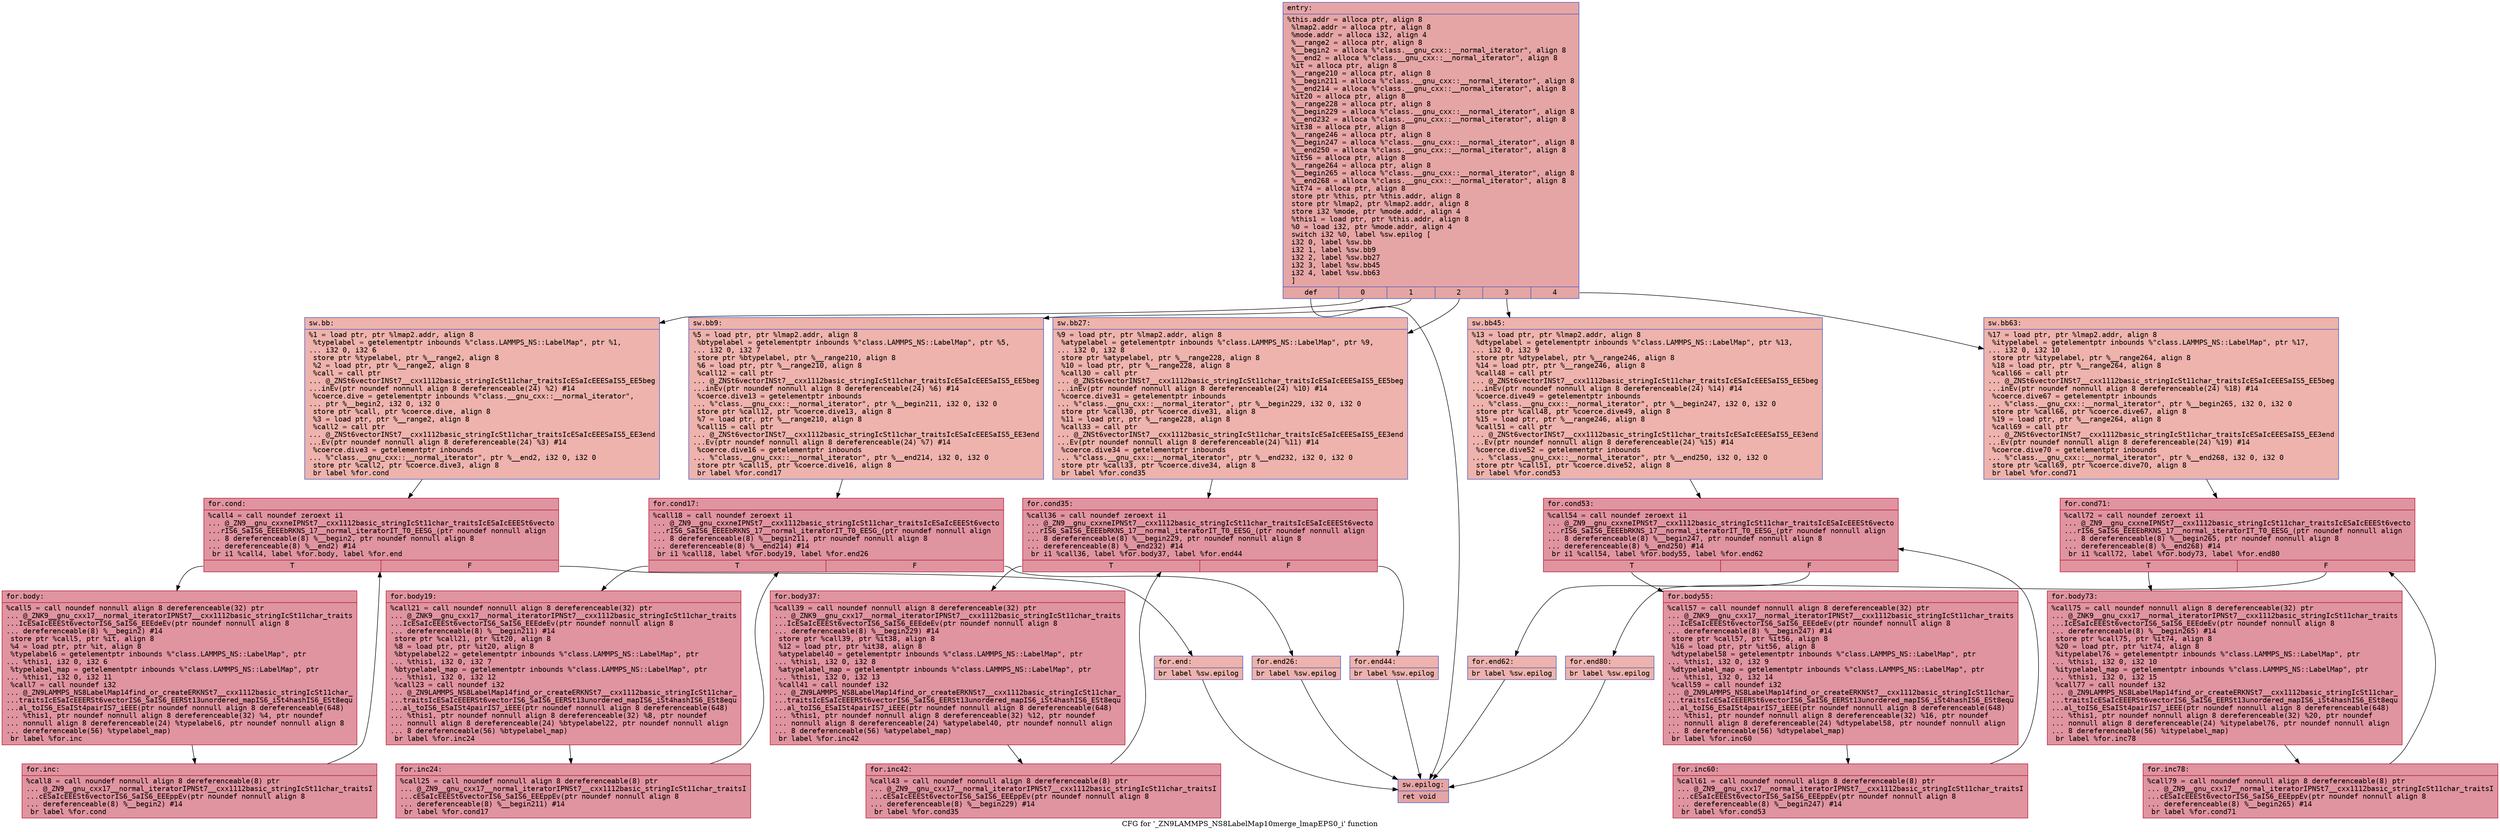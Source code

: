 digraph "CFG for '_ZN9LAMMPS_NS8LabelMap10merge_lmapEPS0_i' function" {
	label="CFG for '_ZN9LAMMPS_NS8LabelMap10merge_lmapEPS0_i' function";

	Node0x55bfca0b3600 [shape=record,color="#3d50c3ff", style=filled, fillcolor="#c5333470" fontname="Courier",label="{entry:\l|  %this.addr = alloca ptr, align 8\l  %lmap2.addr = alloca ptr, align 8\l  %mode.addr = alloca i32, align 4\l  %__range2 = alloca ptr, align 8\l  %__begin2 = alloca %\"class.__gnu_cxx::__normal_iterator\", align 8\l  %__end2 = alloca %\"class.__gnu_cxx::__normal_iterator\", align 8\l  %it = alloca ptr, align 8\l  %__range210 = alloca ptr, align 8\l  %__begin211 = alloca %\"class.__gnu_cxx::__normal_iterator\", align 8\l  %__end214 = alloca %\"class.__gnu_cxx::__normal_iterator\", align 8\l  %it20 = alloca ptr, align 8\l  %__range228 = alloca ptr, align 8\l  %__begin229 = alloca %\"class.__gnu_cxx::__normal_iterator\", align 8\l  %__end232 = alloca %\"class.__gnu_cxx::__normal_iterator\", align 8\l  %it38 = alloca ptr, align 8\l  %__range246 = alloca ptr, align 8\l  %__begin247 = alloca %\"class.__gnu_cxx::__normal_iterator\", align 8\l  %__end250 = alloca %\"class.__gnu_cxx::__normal_iterator\", align 8\l  %it56 = alloca ptr, align 8\l  %__range264 = alloca ptr, align 8\l  %__begin265 = alloca %\"class.__gnu_cxx::__normal_iterator\", align 8\l  %__end268 = alloca %\"class.__gnu_cxx::__normal_iterator\", align 8\l  %it74 = alloca ptr, align 8\l  store ptr %this, ptr %this.addr, align 8\l  store ptr %lmap2, ptr %lmap2.addr, align 8\l  store i32 %mode, ptr %mode.addr, align 4\l  %this1 = load ptr, ptr %this.addr, align 8\l  %0 = load i32, ptr %mode.addr, align 4\l  switch i32 %0, label %sw.epilog [\l    i32 0, label %sw.bb\l    i32 1, label %sw.bb9\l    i32 2, label %sw.bb27\l    i32 3, label %sw.bb45\l    i32 4, label %sw.bb63\l  ]\l|{<s0>def|<s1>0|<s2>1|<s3>2|<s4>3|<s5>4}}"];
	Node0x55bfca0b3600:s0 -> Node0x55bfca0b4be0[tooltip="entry -> sw.epilog\nProbability 16.67%" ];
	Node0x55bfca0b3600:s1 -> Node0x55bfca0b4c30[tooltip="entry -> sw.bb\nProbability 16.67%" ];
	Node0x55bfca0b3600:s2 -> Node0x55bfca0b4d00[tooltip="entry -> sw.bb9\nProbability 16.67%" ];
	Node0x55bfca0b3600:s3 -> Node0x55bfca0b4dd0[tooltip="entry -> sw.bb27\nProbability 16.67%" ];
	Node0x55bfca0b3600:s4 -> Node0x55bfca0b4ea0[tooltip="entry -> sw.bb45\nProbability 16.67%" ];
	Node0x55bfca0b3600:s5 -> Node0x55bfca0b4f70[tooltip="entry -> sw.bb63\nProbability 16.67%" ];
	Node0x55bfca0b4c30 [shape=record,color="#3d50c3ff", style=filled, fillcolor="#d6524470" fontname="Courier",label="{sw.bb:\l|  %1 = load ptr, ptr %lmap2.addr, align 8\l  %typelabel = getelementptr inbounds %\"class.LAMMPS_NS::LabelMap\", ptr %1,\l... i32 0, i32 6\l  store ptr %typelabel, ptr %__range2, align 8\l  %2 = load ptr, ptr %__range2, align 8\l  %call = call ptr\l... @_ZNSt6vectorINSt7__cxx1112basic_stringIcSt11char_traitsIcESaIcEEESaIS5_EE5beg\l...inEv(ptr noundef nonnull align 8 dereferenceable(24) %2) #14\l  %coerce.dive = getelementptr inbounds %\"class.__gnu_cxx::__normal_iterator\",\l... ptr %__begin2, i32 0, i32 0\l  store ptr %call, ptr %coerce.dive, align 8\l  %3 = load ptr, ptr %__range2, align 8\l  %call2 = call ptr\l... @_ZNSt6vectorINSt7__cxx1112basic_stringIcSt11char_traitsIcESaIcEEESaIS5_EE3end\l...Ev(ptr noundef nonnull align 8 dereferenceable(24) %3) #14\l  %coerce.dive3 = getelementptr inbounds\l... %\"class.__gnu_cxx::__normal_iterator\", ptr %__end2, i32 0, i32 0\l  store ptr %call2, ptr %coerce.dive3, align 8\l  br label %for.cond\l}"];
	Node0x55bfca0b4c30 -> Node0x55bfca0b5b20[tooltip="sw.bb -> for.cond\nProbability 100.00%" ];
	Node0x55bfca0b5b20 [shape=record,color="#b70d28ff", style=filled, fillcolor="#b70d2870" fontname="Courier",label="{for.cond:\l|  %call4 = call noundef zeroext i1\l... @_ZN9__gnu_cxxneIPNSt7__cxx1112basic_stringIcSt11char_traitsIcESaIcEEESt6vecto\l...rIS6_SaIS6_EEEEbRKNS_17__normal_iteratorIT_T0_EESG_(ptr noundef nonnull align\l... 8 dereferenceable(8) %__begin2, ptr noundef nonnull align 8\l... dereferenceable(8) %__end2) #14\l  br i1 %call4, label %for.body, label %for.end\l|{<s0>T|<s1>F}}"];
	Node0x55bfca0b5b20:s0 -> Node0x55bfca0b5ea0[tooltip="for.cond -> for.body\nProbability 96.88%" ];
	Node0x55bfca0b5b20:s1 -> Node0x55bfca0b5f20[tooltip="for.cond -> for.end\nProbability 3.12%" ];
	Node0x55bfca0b5ea0 [shape=record,color="#b70d28ff", style=filled, fillcolor="#b70d2870" fontname="Courier",label="{for.body:\l|  %call5 = call noundef nonnull align 8 dereferenceable(32) ptr\l... @_ZNK9__gnu_cxx17__normal_iteratorIPNSt7__cxx1112basic_stringIcSt11char_traits\l...IcESaIcEEESt6vectorIS6_SaIS6_EEEdeEv(ptr noundef nonnull align 8\l... dereferenceable(8) %__begin2) #14\l  store ptr %call5, ptr %it, align 8\l  %4 = load ptr, ptr %it, align 8\l  %typelabel6 = getelementptr inbounds %\"class.LAMMPS_NS::LabelMap\", ptr\l... %this1, i32 0, i32 6\l  %typelabel_map = getelementptr inbounds %\"class.LAMMPS_NS::LabelMap\", ptr\l... %this1, i32 0, i32 11\l  %call7 = call noundef i32\l... @_ZN9LAMMPS_NS8LabelMap14find_or_createERKNSt7__cxx1112basic_stringIcSt11char_\l...traitsIcESaIcEEERSt6vectorIS6_SaIS6_EERSt13unordered_mapIS6_iSt4hashIS6_ESt8equ\l...al_toIS6_ESaISt4pairIS7_iEEE(ptr noundef nonnull align 8 dereferenceable(648)\l... %this1, ptr noundef nonnull align 8 dereferenceable(32) %4, ptr noundef\l... nonnull align 8 dereferenceable(24) %typelabel6, ptr noundef nonnull align 8\l... dereferenceable(56) %typelabel_map)\l  br label %for.inc\l}"];
	Node0x55bfca0b5ea0 -> Node0x55bfca0b65e0[tooltip="for.body -> for.inc\nProbability 100.00%" ];
	Node0x55bfca0b65e0 [shape=record,color="#b70d28ff", style=filled, fillcolor="#b70d2870" fontname="Courier",label="{for.inc:\l|  %call8 = call noundef nonnull align 8 dereferenceable(8) ptr\l... @_ZN9__gnu_cxx17__normal_iteratorIPNSt7__cxx1112basic_stringIcSt11char_traitsI\l...cESaIcEEESt6vectorIS6_SaIS6_EEEppEv(ptr noundef nonnull align 8\l... dereferenceable(8) %__begin2) #14\l  br label %for.cond\l}"];
	Node0x55bfca0b65e0 -> Node0x55bfca0b5b20[tooltip="for.inc -> for.cond\nProbability 100.00%" ];
	Node0x55bfca0b5f20 [shape=record,color="#3d50c3ff", style=filled, fillcolor="#d6524470" fontname="Courier",label="{for.end:\l|  br label %sw.epilog\l}"];
	Node0x55bfca0b5f20 -> Node0x55bfca0b4be0[tooltip="for.end -> sw.epilog\nProbability 100.00%" ];
	Node0x55bfca0b4d00 [shape=record,color="#3d50c3ff", style=filled, fillcolor="#d6524470" fontname="Courier",label="{sw.bb9:\l|  %5 = load ptr, ptr %lmap2.addr, align 8\l  %btypelabel = getelementptr inbounds %\"class.LAMMPS_NS::LabelMap\", ptr %5,\l... i32 0, i32 7\l  store ptr %btypelabel, ptr %__range210, align 8\l  %6 = load ptr, ptr %__range210, align 8\l  %call12 = call ptr\l... @_ZNSt6vectorINSt7__cxx1112basic_stringIcSt11char_traitsIcESaIcEEESaIS5_EE5beg\l...inEv(ptr noundef nonnull align 8 dereferenceable(24) %6) #14\l  %coerce.dive13 = getelementptr inbounds\l... %\"class.__gnu_cxx::__normal_iterator\", ptr %__begin211, i32 0, i32 0\l  store ptr %call12, ptr %coerce.dive13, align 8\l  %7 = load ptr, ptr %__range210, align 8\l  %call15 = call ptr\l... @_ZNSt6vectorINSt7__cxx1112basic_stringIcSt11char_traitsIcESaIcEEESaIS5_EE3end\l...Ev(ptr noundef nonnull align 8 dereferenceable(24) %7) #14\l  %coerce.dive16 = getelementptr inbounds\l... %\"class.__gnu_cxx::__normal_iterator\", ptr %__end214, i32 0, i32 0\l  store ptr %call15, ptr %coerce.dive16, align 8\l  br label %for.cond17\l}"];
	Node0x55bfca0b4d00 -> Node0x55bfca0b7470[tooltip="sw.bb9 -> for.cond17\nProbability 100.00%" ];
	Node0x55bfca0b7470 [shape=record,color="#b70d28ff", style=filled, fillcolor="#b70d2870" fontname="Courier",label="{for.cond17:\l|  %call18 = call noundef zeroext i1\l... @_ZN9__gnu_cxxneIPNSt7__cxx1112basic_stringIcSt11char_traitsIcESaIcEEESt6vecto\l...rIS6_SaIS6_EEEEbRKNS_17__normal_iteratorIT_T0_EESG_(ptr noundef nonnull align\l... 8 dereferenceable(8) %__begin211, ptr noundef nonnull align 8\l... dereferenceable(8) %__end214) #14\l  br i1 %call18, label %for.body19, label %for.end26\l|{<s0>T|<s1>F}}"];
	Node0x55bfca0b7470:s0 -> Node0x55bfca0b76d0[tooltip="for.cond17 -> for.body19\nProbability 96.88%" ];
	Node0x55bfca0b7470:s1 -> Node0x55bfca0b7750[tooltip="for.cond17 -> for.end26\nProbability 3.12%" ];
	Node0x55bfca0b76d0 [shape=record,color="#b70d28ff", style=filled, fillcolor="#b70d2870" fontname="Courier",label="{for.body19:\l|  %call21 = call noundef nonnull align 8 dereferenceable(32) ptr\l... @_ZNK9__gnu_cxx17__normal_iteratorIPNSt7__cxx1112basic_stringIcSt11char_traits\l...IcESaIcEEESt6vectorIS6_SaIS6_EEEdeEv(ptr noundef nonnull align 8\l... dereferenceable(8) %__begin211) #14\l  store ptr %call21, ptr %it20, align 8\l  %8 = load ptr, ptr %it20, align 8\l  %btypelabel22 = getelementptr inbounds %\"class.LAMMPS_NS::LabelMap\", ptr\l... %this1, i32 0, i32 7\l  %btypelabel_map = getelementptr inbounds %\"class.LAMMPS_NS::LabelMap\", ptr\l... %this1, i32 0, i32 12\l  %call23 = call noundef i32\l... @_ZN9LAMMPS_NS8LabelMap14find_or_createERKNSt7__cxx1112basic_stringIcSt11char_\l...traitsIcESaIcEEERSt6vectorIS6_SaIS6_EERSt13unordered_mapIS6_iSt4hashIS6_ESt8equ\l...al_toIS6_ESaISt4pairIS7_iEEE(ptr noundef nonnull align 8 dereferenceable(648)\l... %this1, ptr noundef nonnull align 8 dereferenceable(32) %8, ptr noundef\l... nonnull align 8 dereferenceable(24) %btypelabel22, ptr noundef nonnull align\l... 8 dereferenceable(56) %btypelabel_map)\l  br label %for.inc24\l}"];
	Node0x55bfca0b76d0 -> Node0x55bfca0b7fa0[tooltip="for.body19 -> for.inc24\nProbability 100.00%" ];
	Node0x55bfca0b7fa0 [shape=record,color="#b70d28ff", style=filled, fillcolor="#b70d2870" fontname="Courier",label="{for.inc24:\l|  %call25 = call noundef nonnull align 8 dereferenceable(8) ptr\l... @_ZN9__gnu_cxx17__normal_iteratorIPNSt7__cxx1112basic_stringIcSt11char_traitsI\l...cESaIcEEESt6vectorIS6_SaIS6_EEEppEv(ptr noundef nonnull align 8\l... dereferenceable(8) %__begin211) #14\l  br label %for.cond17\l}"];
	Node0x55bfca0b7fa0 -> Node0x55bfca0b7470[tooltip="for.inc24 -> for.cond17\nProbability 100.00%" ];
	Node0x55bfca0b7750 [shape=record,color="#3d50c3ff", style=filled, fillcolor="#d6524470" fontname="Courier",label="{for.end26:\l|  br label %sw.epilog\l}"];
	Node0x55bfca0b7750 -> Node0x55bfca0b4be0[tooltip="for.end26 -> sw.epilog\nProbability 100.00%" ];
	Node0x55bfca0b4dd0 [shape=record,color="#3d50c3ff", style=filled, fillcolor="#d6524470" fontname="Courier",label="{sw.bb27:\l|  %9 = load ptr, ptr %lmap2.addr, align 8\l  %atypelabel = getelementptr inbounds %\"class.LAMMPS_NS::LabelMap\", ptr %9,\l... i32 0, i32 8\l  store ptr %atypelabel, ptr %__range228, align 8\l  %10 = load ptr, ptr %__range228, align 8\l  %call30 = call ptr\l... @_ZNSt6vectorINSt7__cxx1112basic_stringIcSt11char_traitsIcESaIcEEESaIS5_EE5beg\l...inEv(ptr noundef nonnull align 8 dereferenceable(24) %10) #14\l  %coerce.dive31 = getelementptr inbounds\l... %\"class.__gnu_cxx::__normal_iterator\", ptr %__begin229, i32 0, i32 0\l  store ptr %call30, ptr %coerce.dive31, align 8\l  %11 = load ptr, ptr %__range228, align 8\l  %call33 = call ptr\l... @_ZNSt6vectorINSt7__cxx1112basic_stringIcSt11char_traitsIcESaIcEEESaIS5_EE3end\l...Ev(ptr noundef nonnull align 8 dereferenceable(24) %11) #14\l  %coerce.dive34 = getelementptr inbounds\l... %\"class.__gnu_cxx::__normal_iterator\", ptr %__end232, i32 0, i32 0\l  store ptr %call33, ptr %coerce.dive34, align 8\l  br label %for.cond35\l}"];
	Node0x55bfca0b4dd0 -> Node0x55bfca0b8a60[tooltip="sw.bb27 -> for.cond35\nProbability 100.00%" ];
	Node0x55bfca0b8a60 [shape=record,color="#b70d28ff", style=filled, fillcolor="#b70d2870" fontname="Courier",label="{for.cond35:\l|  %call36 = call noundef zeroext i1\l... @_ZN9__gnu_cxxneIPNSt7__cxx1112basic_stringIcSt11char_traitsIcESaIcEEESt6vecto\l...rIS6_SaIS6_EEEEbRKNS_17__normal_iteratorIT_T0_EESG_(ptr noundef nonnull align\l... 8 dereferenceable(8) %__begin229, ptr noundef nonnull align 8\l... dereferenceable(8) %__end232) #14\l  br i1 %call36, label %for.body37, label %for.end44\l|{<s0>T|<s1>F}}"];
	Node0x55bfca0b8a60:s0 -> Node0x55bfca0b8cc0[tooltip="for.cond35 -> for.body37\nProbability 96.88%" ];
	Node0x55bfca0b8a60:s1 -> Node0x55bfca0b8d40[tooltip="for.cond35 -> for.end44\nProbability 3.12%" ];
	Node0x55bfca0b8cc0 [shape=record,color="#b70d28ff", style=filled, fillcolor="#b70d2870" fontname="Courier",label="{for.body37:\l|  %call39 = call noundef nonnull align 8 dereferenceable(32) ptr\l... @_ZNK9__gnu_cxx17__normal_iteratorIPNSt7__cxx1112basic_stringIcSt11char_traits\l...IcESaIcEEESt6vectorIS6_SaIS6_EEEdeEv(ptr noundef nonnull align 8\l... dereferenceable(8) %__begin229) #14\l  store ptr %call39, ptr %it38, align 8\l  %12 = load ptr, ptr %it38, align 8\l  %atypelabel40 = getelementptr inbounds %\"class.LAMMPS_NS::LabelMap\", ptr\l... %this1, i32 0, i32 8\l  %atypelabel_map = getelementptr inbounds %\"class.LAMMPS_NS::LabelMap\", ptr\l... %this1, i32 0, i32 13\l  %call41 = call noundef i32\l... @_ZN9LAMMPS_NS8LabelMap14find_or_createERKNSt7__cxx1112basic_stringIcSt11char_\l...traitsIcESaIcEEERSt6vectorIS6_SaIS6_EERSt13unordered_mapIS6_iSt4hashIS6_ESt8equ\l...al_toIS6_ESaISt4pairIS7_iEEE(ptr noundef nonnull align 8 dereferenceable(648)\l... %this1, ptr noundef nonnull align 8 dereferenceable(32) %12, ptr noundef\l... nonnull align 8 dereferenceable(24) %atypelabel40, ptr noundef nonnull align\l... 8 dereferenceable(56) %atypelabel_map)\l  br label %for.inc42\l}"];
	Node0x55bfca0b8cc0 -> Node0x55bfca0b94c0[tooltip="for.body37 -> for.inc42\nProbability 100.00%" ];
	Node0x55bfca0b94c0 [shape=record,color="#b70d28ff", style=filled, fillcolor="#b70d2870" fontname="Courier",label="{for.inc42:\l|  %call43 = call noundef nonnull align 8 dereferenceable(8) ptr\l... @_ZN9__gnu_cxx17__normal_iteratorIPNSt7__cxx1112basic_stringIcSt11char_traitsI\l...cESaIcEEESt6vectorIS6_SaIS6_EEEppEv(ptr noundef nonnull align 8\l... dereferenceable(8) %__begin229) #14\l  br label %for.cond35\l}"];
	Node0x55bfca0b94c0 -> Node0x55bfca0b8a60[tooltip="for.inc42 -> for.cond35\nProbability 100.00%" ];
	Node0x55bfca0b8d40 [shape=record,color="#3d50c3ff", style=filled, fillcolor="#d6524470" fontname="Courier",label="{for.end44:\l|  br label %sw.epilog\l}"];
	Node0x55bfca0b8d40 -> Node0x55bfca0b4be0[tooltip="for.end44 -> sw.epilog\nProbability 100.00%" ];
	Node0x55bfca0b4ea0 [shape=record,color="#3d50c3ff", style=filled, fillcolor="#d6524470" fontname="Courier",label="{sw.bb45:\l|  %13 = load ptr, ptr %lmap2.addr, align 8\l  %dtypelabel = getelementptr inbounds %\"class.LAMMPS_NS::LabelMap\", ptr %13,\l... i32 0, i32 9\l  store ptr %dtypelabel, ptr %__range246, align 8\l  %14 = load ptr, ptr %__range246, align 8\l  %call48 = call ptr\l... @_ZNSt6vectorINSt7__cxx1112basic_stringIcSt11char_traitsIcESaIcEEESaIS5_EE5beg\l...inEv(ptr noundef nonnull align 8 dereferenceable(24) %14) #14\l  %coerce.dive49 = getelementptr inbounds\l... %\"class.__gnu_cxx::__normal_iterator\", ptr %__begin247, i32 0, i32 0\l  store ptr %call48, ptr %coerce.dive49, align 8\l  %15 = load ptr, ptr %__range246, align 8\l  %call51 = call ptr\l... @_ZNSt6vectorINSt7__cxx1112basic_stringIcSt11char_traitsIcESaIcEEESaIS5_EE3end\l...Ev(ptr noundef nonnull align 8 dereferenceable(24) %15) #14\l  %coerce.dive52 = getelementptr inbounds\l... %\"class.__gnu_cxx::__normal_iterator\", ptr %__end250, i32 0, i32 0\l  store ptr %call51, ptr %coerce.dive52, align 8\l  br label %for.cond53\l}"];
	Node0x55bfca0b4ea0 -> Node0x55bfca0b9f80[tooltip="sw.bb45 -> for.cond53\nProbability 100.00%" ];
	Node0x55bfca0b9f80 [shape=record,color="#b70d28ff", style=filled, fillcolor="#b70d2870" fontname="Courier",label="{for.cond53:\l|  %call54 = call noundef zeroext i1\l... @_ZN9__gnu_cxxneIPNSt7__cxx1112basic_stringIcSt11char_traitsIcESaIcEEESt6vecto\l...rIS6_SaIS6_EEEEbRKNS_17__normal_iteratorIT_T0_EESG_(ptr noundef nonnull align\l... 8 dereferenceable(8) %__begin247, ptr noundef nonnull align 8\l... dereferenceable(8) %__end250) #14\l  br i1 %call54, label %for.body55, label %for.end62\l|{<s0>T|<s1>F}}"];
	Node0x55bfca0b9f80:s0 -> Node0x55bfca0ba1e0[tooltip="for.cond53 -> for.body55\nProbability 96.88%" ];
	Node0x55bfca0b9f80:s1 -> Node0x55bfca0ba260[tooltip="for.cond53 -> for.end62\nProbability 3.12%" ];
	Node0x55bfca0ba1e0 [shape=record,color="#b70d28ff", style=filled, fillcolor="#b70d2870" fontname="Courier",label="{for.body55:\l|  %call57 = call noundef nonnull align 8 dereferenceable(32) ptr\l... @_ZNK9__gnu_cxx17__normal_iteratorIPNSt7__cxx1112basic_stringIcSt11char_traits\l...IcESaIcEEESt6vectorIS6_SaIS6_EEEdeEv(ptr noundef nonnull align 8\l... dereferenceable(8) %__begin247) #14\l  store ptr %call57, ptr %it56, align 8\l  %16 = load ptr, ptr %it56, align 8\l  %dtypelabel58 = getelementptr inbounds %\"class.LAMMPS_NS::LabelMap\", ptr\l... %this1, i32 0, i32 9\l  %dtypelabel_map = getelementptr inbounds %\"class.LAMMPS_NS::LabelMap\", ptr\l... %this1, i32 0, i32 14\l  %call59 = call noundef i32\l... @_ZN9LAMMPS_NS8LabelMap14find_or_createERKNSt7__cxx1112basic_stringIcSt11char_\l...traitsIcESaIcEEERSt6vectorIS6_SaIS6_EERSt13unordered_mapIS6_iSt4hashIS6_ESt8equ\l...al_toIS6_ESaISt4pairIS7_iEEE(ptr noundef nonnull align 8 dereferenceable(648)\l... %this1, ptr noundef nonnull align 8 dereferenceable(32) %16, ptr noundef\l... nonnull align 8 dereferenceable(24) %dtypelabel58, ptr noundef nonnull align\l... 8 dereferenceable(56) %dtypelabel_map)\l  br label %for.inc60\l}"];
	Node0x55bfca0ba1e0 -> Node0x55bfca0ba9e0[tooltip="for.body55 -> for.inc60\nProbability 100.00%" ];
	Node0x55bfca0ba9e0 [shape=record,color="#b70d28ff", style=filled, fillcolor="#b70d2870" fontname="Courier",label="{for.inc60:\l|  %call61 = call noundef nonnull align 8 dereferenceable(8) ptr\l... @_ZN9__gnu_cxx17__normal_iteratorIPNSt7__cxx1112basic_stringIcSt11char_traitsI\l...cESaIcEEESt6vectorIS6_SaIS6_EEEppEv(ptr noundef nonnull align 8\l... dereferenceable(8) %__begin247) #14\l  br label %for.cond53\l}"];
	Node0x55bfca0ba9e0 -> Node0x55bfca0b9f80[tooltip="for.inc60 -> for.cond53\nProbability 100.00%" ];
	Node0x55bfca0ba260 [shape=record,color="#3d50c3ff", style=filled, fillcolor="#d6524470" fontname="Courier",label="{for.end62:\l|  br label %sw.epilog\l}"];
	Node0x55bfca0ba260 -> Node0x55bfca0b4be0[tooltip="for.end62 -> sw.epilog\nProbability 100.00%" ];
	Node0x55bfca0b4f70 [shape=record,color="#3d50c3ff", style=filled, fillcolor="#d6524470" fontname="Courier",label="{sw.bb63:\l|  %17 = load ptr, ptr %lmap2.addr, align 8\l  %itypelabel = getelementptr inbounds %\"class.LAMMPS_NS::LabelMap\", ptr %17,\l... i32 0, i32 10\l  store ptr %itypelabel, ptr %__range264, align 8\l  %18 = load ptr, ptr %__range264, align 8\l  %call66 = call ptr\l... @_ZNSt6vectorINSt7__cxx1112basic_stringIcSt11char_traitsIcESaIcEEESaIS5_EE5beg\l...inEv(ptr noundef nonnull align 8 dereferenceable(24) %18) #14\l  %coerce.dive67 = getelementptr inbounds\l... %\"class.__gnu_cxx::__normal_iterator\", ptr %__begin265, i32 0, i32 0\l  store ptr %call66, ptr %coerce.dive67, align 8\l  %19 = load ptr, ptr %__range264, align 8\l  %call69 = call ptr\l... @_ZNSt6vectorINSt7__cxx1112basic_stringIcSt11char_traitsIcESaIcEEESaIS5_EE3end\l...Ev(ptr noundef nonnull align 8 dereferenceable(24) %19) #14\l  %coerce.dive70 = getelementptr inbounds\l... %\"class.__gnu_cxx::__normal_iterator\", ptr %__end268, i32 0, i32 0\l  store ptr %call69, ptr %coerce.dive70, align 8\l  br label %for.cond71\l}"];
	Node0x55bfca0b4f70 -> Node0x55bfca0b6d10[tooltip="sw.bb63 -> for.cond71\nProbability 100.00%" ];
	Node0x55bfca0b6d10 [shape=record,color="#b70d28ff", style=filled, fillcolor="#b70d2870" fontname="Courier",label="{for.cond71:\l|  %call72 = call noundef zeroext i1\l... @_ZN9__gnu_cxxneIPNSt7__cxx1112basic_stringIcSt11char_traitsIcESaIcEEESt6vecto\l...rIS6_SaIS6_EEEEbRKNS_17__normal_iteratorIT_T0_EESG_(ptr noundef nonnull align\l... 8 dereferenceable(8) %__begin265, ptr noundef nonnull align 8\l... dereferenceable(8) %__end268) #14\l  br i1 %call72, label %for.body73, label %for.end80\l|{<s0>T|<s1>F}}"];
	Node0x55bfca0b6d10:s0 -> Node0x55bfca0bbd30[tooltip="for.cond71 -> for.body73\nProbability 96.88%" ];
	Node0x55bfca0b6d10:s1 -> Node0x55bfca0bbd80[tooltip="for.cond71 -> for.end80\nProbability 3.12%" ];
	Node0x55bfca0bbd30 [shape=record,color="#b70d28ff", style=filled, fillcolor="#b70d2870" fontname="Courier",label="{for.body73:\l|  %call75 = call noundef nonnull align 8 dereferenceable(32) ptr\l... @_ZNK9__gnu_cxx17__normal_iteratorIPNSt7__cxx1112basic_stringIcSt11char_traits\l...IcESaIcEEESt6vectorIS6_SaIS6_EEEdeEv(ptr noundef nonnull align 8\l... dereferenceable(8) %__begin265) #14\l  store ptr %call75, ptr %it74, align 8\l  %20 = load ptr, ptr %it74, align 8\l  %itypelabel76 = getelementptr inbounds %\"class.LAMMPS_NS::LabelMap\", ptr\l... %this1, i32 0, i32 10\l  %itypelabel_map = getelementptr inbounds %\"class.LAMMPS_NS::LabelMap\", ptr\l... %this1, i32 0, i32 15\l  %call77 = call noundef i32\l... @_ZN9LAMMPS_NS8LabelMap14find_or_createERKNSt7__cxx1112basic_stringIcSt11char_\l...traitsIcESaIcEEERSt6vectorIS6_SaIS6_EERSt13unordered_mapIS6_iSt4hashIS6_ESt8equ\l...al_toIS6_ESaISt4pairIS7_iEEE(ptr noundef nonnull align 8 dereferenceable(648)\l... %this1, ptr noundef nonnull align 8 dereferenceable(32) %20, ptr noundef\l... nonnull align 8 dereferenceable(24) %itypelabel76, ptr noundef nonnull align\l... 8 dereferenceable(56) %itypelabel_map)\l  br label %for.inc78\l}"];
	Node0x55bfca0bbd30 -> Node0x55bfca0bc500[tooltip="for.body73 -> for.inc78\nProbability 100.00%" ];
	Node0x55bfca0bc500 [shape=record,color="#b70d28ff", style=filled, fillcolor="#b70d2870" fontname="Courier",label="{for.inc78:\l|  %call79 = call noundef nonnull align 8 dereferenceable(8) ptr\l... @_ZN9__gnu_cxx17__normal_iteratorIPNSt7__cxx1112basic_stringIcSt11char_traitsI\l...cESaIcEEESt6vectorIS6_SaIS6_EEEppEv(ptr noundef nonnull align 8\l... dereferenceable(8) %__begin265) #14\l  br label %for.cond71\l}"];
	Node0x55bfca0bc500 -> Node0x55bfca0b6d10[tooltip="for.inc78 -> for.cond71\nProbability 100.00%" ];
	Node0x55bfca0bbd80 [shape=record,color="#3d50c3ff", style=filled, fillcolor="#d6524470" fontname="Courier",label="{for.end80:\l|  br label %sw.epilog\l}"];
	Node0x55bfca0bbd80 -> Node0x55bfca0b4be0[tooltip="for.end80 -> sw.epilog\nProbability 100.00%" ];
	Node0x55bfca0b4be0 [shape=record,color="#3d50c3ff", style=filled, fillcolor="#c5333470" fontname="Courier",label="{sw.epilog:\l|  ret void\l}"];
}
